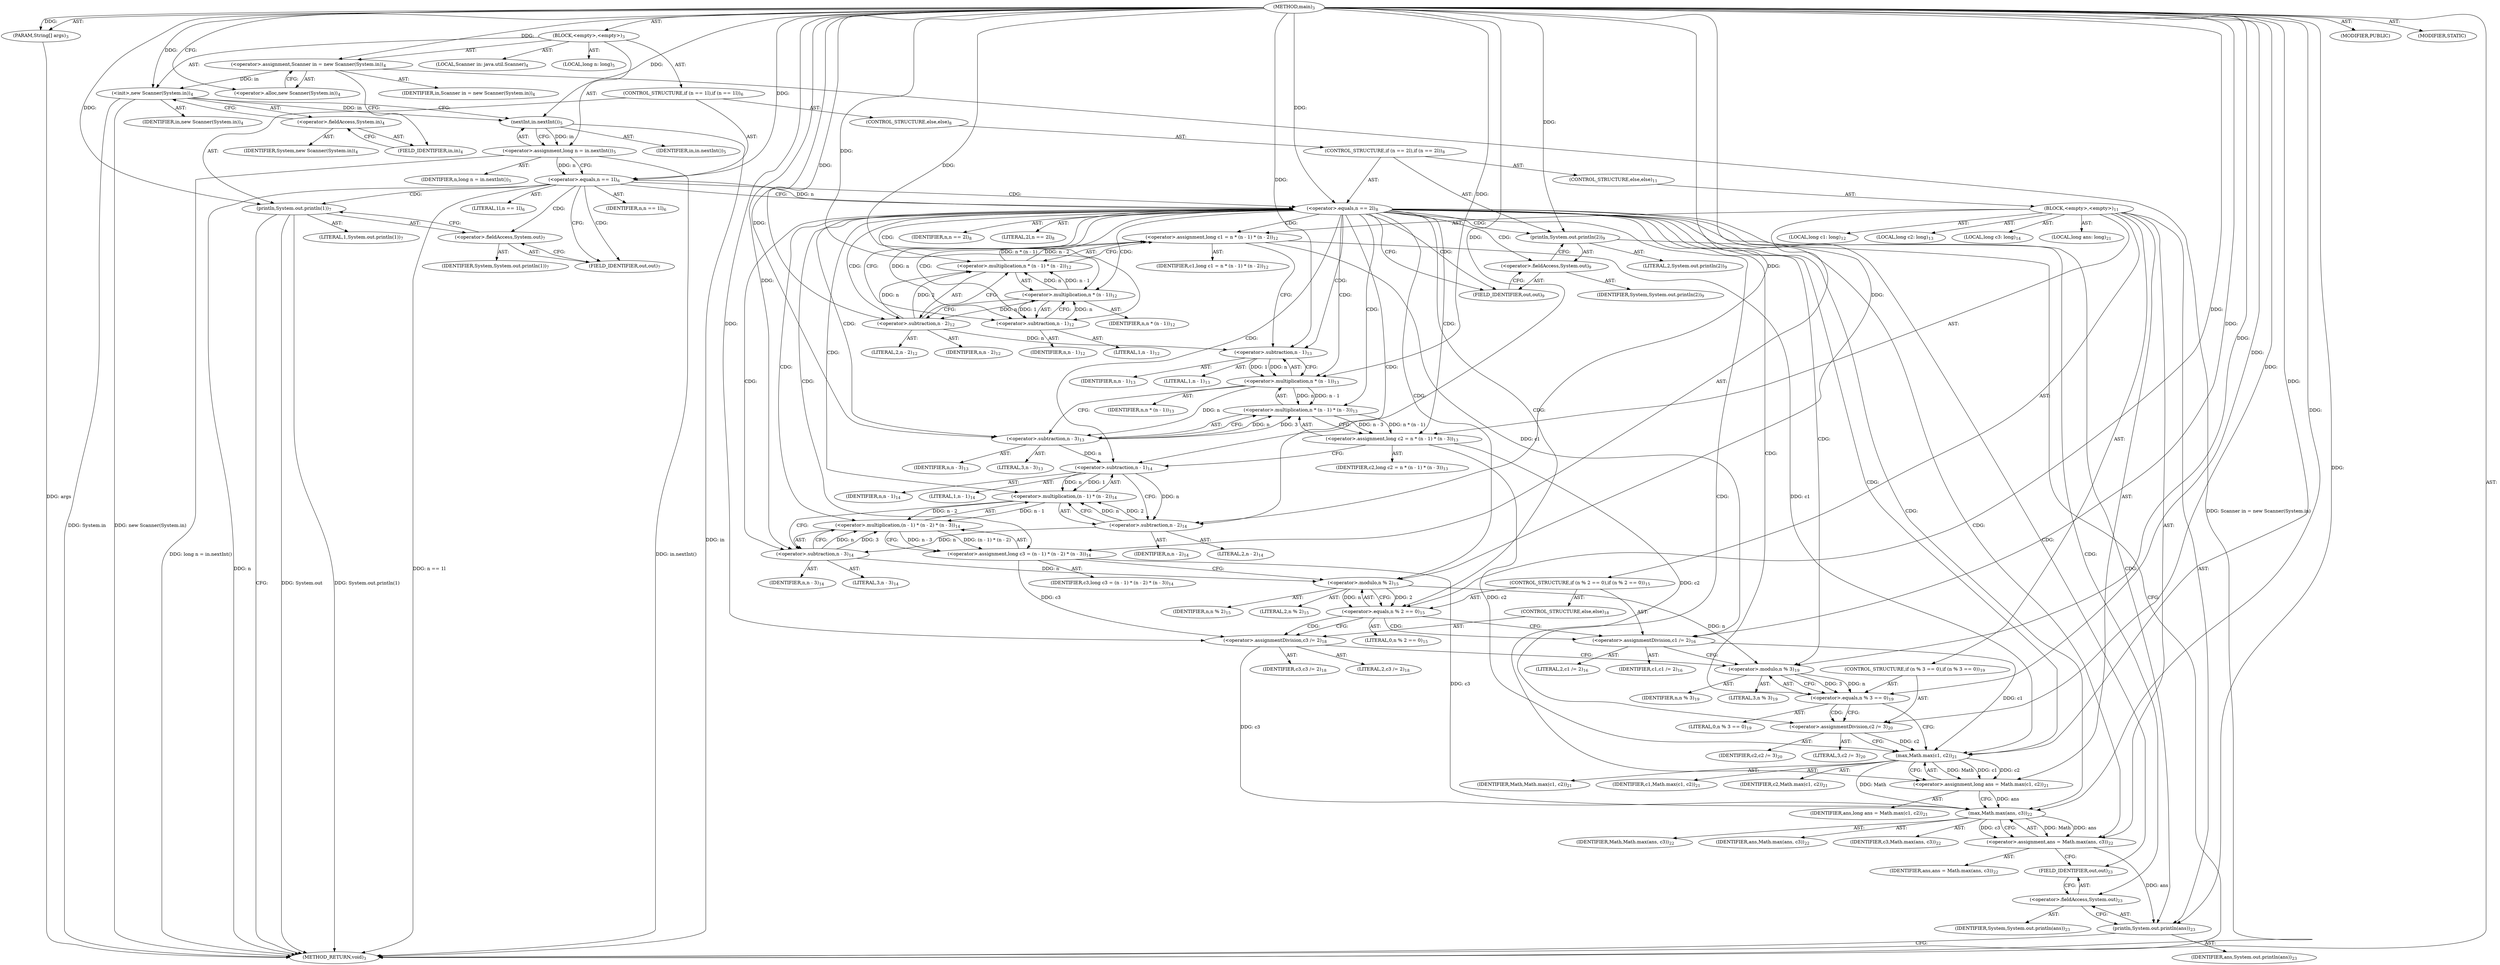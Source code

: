 digraph "main" {  
"19" [label = <(METHOD,main)<SUB>3</SUB>> ]
"20" [label = <(PARAM,String[] args)<SUB>3</SUB>> ]
"21" [label = <(BLOCK,&lt;empty&gt;,&lt;empty&gt;)<SUB>3</SUB>> ]
"4" [label = <(LOCAL,Scanner in: java.util.Scanner)<SUB>4</SUB>> ]
"22" [label = <(&lt;operator&gt;.assignment,Scanner in = new Scanner(System.in))<SUB>4</SUB>> ]
"23" [label = <(IDENTIFIER,in,Scanner in = new Scanner(System.in))<SUB>4</SUB>> ]
"24" [label = <(&lt;operator&gt;.alloc,new Scanner(System.in))<SUB>4</SUB>> ]
"25" [label = <(&lt;init&gt;,new Scanner(System.in))<SUB>4</SUB>> ]
"3" [label = <(IDENTIFIER,in,new Scanner(System.in))<SUB>4</SUB>> ]
"26" [label = <(&lt;operator&gt;.fieldAccess,System.in)<SUB>4</SUB>> ]
"27" [label = <(IDENTIFIER,System,new Scanner(System.in))<SUB>4</SUB>> ]
"28" [label = <(FIELD_IDENTIFIER,in,in)<SUB>4</SUB>> ]
"29" [label = <(LOCAL,long n: long)<SUB>5</SUB>> ]
"30" [label = <(&lt;operator&gt;.assignment,long n = in.nextInt())<SUB>5</SUB>> ]
"31" [label = <(IDENTIFIER,n,long n = in.nextInt())<SUB>5</SUB>> ]
"32" [label = <(nextInt,in.nextInt())<SUB>5</SUB>> ]
"33" [label = <(IDENTIFIER,in,in.nextInt())<SUB>5</SUB>> ]
"34" [label = <(CONTROL_STRUCTURE,if (n == 1l),if (n == 1l))<SUB>6</SUB>> ]
"35" [label = <(&lt;operator&gt;.equals,n == 1l)<SUB>6</SUB>> ]
"36" [label = <(IDENTIFIER,n,n == 1l)<SUB>6</SUB>> ]
"37" [label = <(LITERAL,1l,n == 1l)<SUB>6</SUB>> ]
"38" [label = <(println,System.out.println(1))<SUB>7</SUB>> ]
"39" [label = <(&lt;operator&gt;.fieldAccess,System.out)<SUB>7</SUB>> ]
"40" [label = <(IDENTIFIER,System,System.out.println(1))<SUB>7</SUB>> ]
"41" [label = <(FIELD_IDENTIFIER,out,out)<SUB>7</SUB>> ]
"42" [label = <(LITERAL,1,System.out.println(1))<SUB>7</SUB>> ]
"43" [label = <(CONTROL_STRUCTURE,else,else)<SUB>8</SUB>> ]
"44" [label = <(CONTROL_STRUCTURE,if (n == 2l),if (n == 2l))<SUB>8</SUB>> ]
"45" [label = <(&lt;operator&gt;.equals,n == 2l)<SUB>8</SUB>> ]
"46" [label = <(IDENTIFIER,n,n == 2l)<SUB>8</SUB>> ]
"47" [label = <(LITERAL,2l,n == 2l)<SUB>8</SUB>> ]
"48" [label = <(println,System.out.println(2))<SUB>9</SUB>> ]
"49" [label = <(&lt;operator&gt;.fieldAccess,System.out)<SUB>9</SUB>> ]
"50" [label = <(IDENTIFIER,System,System.out.println(2))<SUB>9</SUB>> ]
"51" [label = <(FIELD_IDENTIFIER,out,out)<SUB>9</SUB>> ]
"52" [label = <(LITERAL,2,System.out.println(2))<SUB>9</SUB>> ]
"53" [label = <(CONTROL_STRUCTURE,else,else)<SUB>11</SUB>> ]
"54" [label = <(BLOCK,&lt;empty&gt;,&lt;empty&gt;)<SUB>11</SUB>> ]
"55" [label = <(LOCAL,long c1: long)<SUB>12</SUB>> ]
"56" [label = <(&lt;operator&gt;.assignment,long c1 = n * (n - 1) * (n - 2))<SUB>12</SUB>> ]
"57" [label = <(IDENTIFIER,c1,long c1 = n * (n - 1) * (n - 2))<SUB>12</SUB>> ]
"58" [label = <(&lt;operator&gt;.multiplication,n * (n - 1) * (n - 2))<SUB>12</SUB>> ]
"59" [label = <(&lt;operator&gt;.multiplication,n * (n - 1))<SUB>12</SUB>> ]
"60" [label = <(IDENTIFIER,n,n * (n - 1))<SUB>12</SUB>> ]
"61" [label = <(&lt;operator&gt;.subtraction,n - 1)<SUB>12</SUB>> ]
"62" [label = <(IDENTIFIER,n,n - 1)<SUB>12</SUB>> ]
"63" [label = <(LITERAL,1,n - 1)<SUB>12</SUB>> ]
"64" [label = <(&lt;operator&gt;.subtraction,n - 2)<SUB>12</SUB>> ]
"65" [label = <(IDENTIFIER,n,n - 2)<SUB>12</SUB>> ]
"66" [label = <(LITERAL,2,n - 2)<SUB>12</SUB>> ]
"67" [label = <(LOCAL,long c2: long)<SUB>13</SUB>> ]
"68" [label = <(&lt;operator&gt;.assignment,long c2 = n * (n - 1) * (n - 3))<SUB>13</SUB>> ]
"69" [label = <(IDENTIFIER,c2,long c2 = n * (n - 1) * (n - 3))<SUB>13</SUB>> ]
"70" [label = <(&lt;operator&gt;.multiplication,n * (n - 1) * (n - 3))<SUB>13</SUB>> ]
"71" [label = <(&lt;operator&gt;.multiplication,n * (n - 1))<SUB>13</SUB>> ]
"72" [label = <(IDENTIFIER,n,n * (n - 1))<SUB>13</SUB>> ]
"73" [label = <(&lt;operator&gt;.subtraction,n - 1)<SUB>13</SUB>> ]
"74" [label = <(IDENTIFIER,n,n - 1)<SUB>13</SUB>> ]
"75" [label = <(LITERAL,1,n - 1)<SUB>13</SUB>> ]
"76" [label = <(&lt;operator&gt;.subtraction,n - 3)<SUB>13</SUB>> ]
"77" [label = <(IDENTIFIER,n,n - 3)<SUB>13</SUB>> ]
"78" [label = <(LITERAL,3,n - 3)<SUB>13</SUB>> ]
"79" [label = <(LOCAL,long c3: long)<SUB>14</SUB>> ]
"80" [label = <(&lt;operator&gt;.assignment,long c3 = (n - 1) * (n - 2) * (n - 3))<SUB>14</SUB>> ]
"81" [label = <(IDENTIFIER,c3,long c3 = (n - 1) * (n - 2) * (n - 3))<SUB>14</SUB>> ]
"82" [label = <(&lt;operator&gt;.multiplication,(n - 1) * (n - 2) * (n - 3))<SUB>14</SUB>> ]
"83" [label = <(&lt;operator&gt;.multiplication,(n - 1) * (n - 2))<SUB>14</SUB>> ]
"84" [label = <(&lt;operator&gt;.subtraction,n - 1)<SUB>14</SUB>> ]
"85" [label = <(IDENTIFIER,n,n - 1)<SUB>14</SUB>> ]
"86" [label = <(LITERAL,1,n - 1)<SUB>14</SUB>> ]
"87" [label = <(&lt;operator&gt;.subtraction,n - 2)<SUB>14</SUB>> ]
"88" [label = <(IDENTIFIER,n,n - 2)<SUB>14</SUB>> ]
"89" [label = <(LITERAL,2,n - 2)<SUB>14</SUB>> ]
"90" [label = <(&lt;operator&gt;.subtraction,n - 3)<SUB>14</SUB>> ]
"91" [label = <(IDENTIFIER,n,n - 3)<SUB>14</SUB>> ]
"92" [label = <(LITERAL,3,n - 3)<SUB>14</SUB>> ]
"93" [label = <(CONTROL_STRUCTURE,if (n % 2 == 0),if (n % 2 == 0))<SUB>15</SUB>> ]
"94" [label = <(&lt;operator&gt;.equals,n % 2 == 0)<SUB>15</SUB>> ]
"95" [label = <(&lt;operator&gt;.modulo,n % 2)<SUB>15</SUB>> ]
"96" [label = <(IDENTIFIER,n,n % 2)<SUB>15</SUB>> ]
"97" [label = <(LITERAL,2,n % 2)<SUB>15</SUB>> ]
"98" [label = <(LITERAL,0,n % 2 == 0)<SUB>15</SUB>> ]
"99" [label = <(&lt;operator&gt;.assignmentDivision,c1 /= 2)<SUB>16</SUB>> ]
"100" [label = <(IDENTIFIER,c1,c1 /= 2)<SUB>16</SUB>> ]
"101" [label = <(LITERAL,2,c1 /= 2)<SUB>16</SUB>> ]
"102" [label = <(CONTROL_STRUCTURE,else,else)<SUB>18</SUB>> ]
"103" [label = <(&lt;operator&gt;.assignmentDivision,c3 /= 2)<SUB>18</SUB>> ]
"104" [label = <(IDENTIFIER,c3,c3 /= 2)<SUB>18</SUB>> ]
"105" [label = <(LITERAL,2,c3 /= 2)<SUB>18</SUB>> ]
"106" [label = <(CONTROL_STRUCTURE,if (n % 3 == 0),if (n % 3 == 0))<SUB>19</SUB>> ]
"107" [label = <(&lt;operator&gt;.equals,n % 3 == 0)<SUB>19</SUB>> ]
"108" [label = <(&lt;operator&gt;.modulo,n % 3)<SUB>19</SUB>> ]
"109" [label = <(IDENTIFIER,n,n % 3)<SUB>19</SUB>> ]
"110" [label = <(LITERAL,3,n % 3)<SUB>19</SUB>> ]
"111" [label = <(LITERAL,0,n % 3 == 0)<SUB>19</SUB>> ]
"112" [label = <(&lt;operator&gt;.assignmentDivision,c2 /= 3)<SUB>20</SUB>> ]
"113" [label = <(IDENTIFIER,c2,c2 /= 3)<SUB>20</SUB>> ]
"114" [label = <(LITERAL,3,c2 /= 3)<SUB>20</SUB>> ]
"115" [label = <(LOCAL,long ans: long)<SUB>21</SUB>> ]
"116" [label = <(&lt;operator&gt;.assignment,long ans = Math.max(c1, c2))<SUB>21</SUB>> ]
"117" [label = <(IDENTIFIER,ans,long ans = Math.max(c1, c2))<SUB>21</SUB>> ]
"118" [label = <(max,Math.max(c1, c2))<SUB>21</SUB>> ]
"119" [label = <(IDENTIFIER,Math,Math.max(c1, c2))<SUB>21</SUB>> ]
"120" [label = <(IDENTIFIER,c1,Math.max(c1, c2))<SUB>21</SUB>> ]
"121" [label = <(IDENTIFIER,c2,Math.max(c1, c2))<SUB>21</SUB>> ]
"122" [label = <(&lt;operator&gt;.assignment,ans = Math.max(ans, c3))<SUB>22</SUB>> ]
"123" [label = <(IDENTIFIER,ans,ans = Math.max(ans, c3))<SUB>22</SUB>> ]
"124" [label = <(max,Math.max(ans, c3))<SUB>22</SUB>> ]
"125" [label = <(IDENTIFIER,Math,Math.max(ans, c3))<SUB>22</SUB>> ]
"126" [label = <(IDENTIFIER,ans,Math.max(ans, c3))<SUB>22</SUB>> ]
"127" [label = <(IDENTIFIER,c3,Math.max(ans, c3))<SUB>22</SUB>> ]
"128" [label = <(println,System.out.println(ans))<SUB>23</SUB>> ]
"129" [label = <(&lt;operator&gt;.fieldAccess,System.out)<SUB>23</SUB>> ]
"130" [label = <(IDENTIFIER,System,System.out.println(ans))<SUB>23</SUB>> ]
"131" [label = <(FIELD_IDENTIFIER,out,out)<SUB>23</SUB>> ]
"132" [label = <(IDENTIFIER,ans,System.out.println(ans))<SUB>23</SUB>> ]
"133" [label = <(MODIFIER,PUBLIC)> ]
"134" [label = <(MODIFIER,STATIC)> ]
"135" [label = <(METHOD_RETURN,void)<SUB>3</SUB>> ]
  "19" -> "20"  [ label = "AST: "] 
  "19" -> "21"  [ label = "AST: "] 
  "19" -> "133"  [ label = "AST: "] 
  "19" -> "134"  [ label = "AST: "] 
  "19" -> "135"  [ label = "AST: "] 
  "21" -> "4"  [ label = "AST: "] 
  "21" -> "22"  [ label = "AST: "] 
  "21" -> "25"  [ label = "AST: "] 
  "21" -> "29"  [ label = "AST: "] 
  "21" -> "30"  [ label = "AST: "] 
  "21" -> "34"  [ label = "AST: "] 
  "22" -> "23"  [ label = "AST: "] 
  "22" -> "24"  [ label = "AST: "] 
  "25" -> "3"  [ label = "AST: "] 
  "25" -> "26"  [ label = "AST: "] 
  "26" -> "27"  [ label = "AST: "] 
  "26" -> "28"  [ label = "AST: "] 
  "30" -> "31"  [ label = "AST: "] 
  "30" -> "32"  [ label = "AST: "] 
  "32" -> "33"  [ label = "AST: "] 
  "34" -> "35"  [ label = "AST: "] 
  "34" -> "38"  [ label = "AST: "] 
  "34" -> "43"  [ label = "AST: "] 
  "35" -> "36"  [ label = "AST: "] 
  "35" -> "37"  [ label = "AST: "] 
  "38" -> "39"  [ label = "AST: "] 
  "38" -> "42"  [ label = "AST: "] 
  "39" -> "40"  [ label = "AST: "] 
  "39" -> "41"  [ label = "AST: "] 
  "43" -> "44"  [ label = "AST: "] 
  "44" -> "45"  [ label = "AST: "] 
  "44" -> "48"  [ label = "AST: "] 
  "44" -> "53"  [ label = "AST: "] 
  "45" -> "46"  [ label = "AST: "] 
  "45" -> "47"  [ label = "AST: "] 
  "48" -> "49"  [ label = "AST: "] 
  "48" -> "52"  [ label = "AST: "] 
  "49" -> "50"  [ label = "AST: "] 
  "49" -> "51"  [ label = "AST: "] 
  "53" -> "54"  [ label = "AST: "] 
  "54" -> "55"  [ label = "AST: "] 
  "54" -> "56"  [ label = "AST: "] 
  "54" -> "67"  [ label = "AST: "] 
  "54" -> "68"  [ label = "AST: "] 
  "54" -> "79"  [ label = "AST: "] 
  "54" -> "80"  [ label = "AST: "] 
  "54" -> "93"  [ label = "AST: "] 
  "54" -> "106"  [ label = "AST: "] 
  "54" -> "115"  [ label = "AST: "] 
  "54" -> "116"  [ label = "AST: "] 
  "54" -> "122"  [ label = "AST: "] 
  "54" -> "128"  [ label = "AST: "] 
  "56" -> "57"  [ label = "AST: "] 
  "56" -> "58"  [ label = "AST: "] 
  "58" -> "59"  [ label = "AST: "] 
  "58" -> "64"  [ label = "AST: "] 
  "59" -> "60"  [ label = "AST: "] 
  "59" -> "61"  [ label = "AST: "] 
  "61" -> "62"  [ label = "AST: "] 
  "61" -> "63"  [ label = "AST: "] 
  "64" -> "65"  [ label = "AST: "] 
  "64" -> "66"  [ label = "AST: "] 
  "68" -> "69"  [ label = "AST: "] 
  "68" -> "70"  [ label = "AST: "] 
  "70" -> "71"  [ label = "AST: "] 
  "70" -> "76"  [ label = "AST: "] 
  "71" -> "72"  [ label = "AST: "] 
  "71" -> "73"  [ label = "AST: "] 
  "73" -> "74"  [ label = "AST: "] 
  "73" -> "75"  [ label = "AST: "] 
  "76" -> "77"  [ label = "AST: "] 
  "76" -> "78"  [ label = "AST: "] 
  "80" -> "81"  [ label = "AST: "] 
  "80" -> "82"  [ label = "AST: "] 
  "82" -> "83"  [ label = "AST: "] 
  "82" -> "90"  [ label = "AST: "] 
  "83" -> "84"  [ label = "AST: "] 
  "83" -> "87"  [ label = "AST: "] 
  "84" -> "85"  [ label = "AST: "] 
  "84" -> "86"  [ label = "AST: "] 
  "87" -> "88"  [ label = "AST: "] 
  "87" -> "89"  [ label = "AST: "] 
  "90" -> "91"  [ label = "AST: "] 
  "90" -> "92"  [ label = "AST: "] 
  "93" -> "94"  [ label = "AST: "] 
  "93" -> "99"  [ label = "AST: "] 
  "93" -> "102"  [ label = "AST: "] 
  "94" -> "95"  [ label = "AST: "] 
  "94" -> "98"  [ label = "AST: "] 
  "95" -> "96"  [ label = "AST: "] 
  "95" -> "97"  [ label = "AST: "] 
  "99" -> "100"  [ label = "AST: "] 
  "99" -> "101"  [ label = "AST: "] 
  "102" -> "103"  [ label = "AST: "] 
  "103" -> "104"  [ label = "AST: "] 
  "103" -> "105"  [ label = "AST: "] 
  "106" -> "107"  [ label = "AST: "] 
  "106" -> "112"  [ label = "AST: "] 
  "107" -> "108"  [ label = "AST: "] 
  "107" -> "111"  [ label = "AST: "] 
  "108" -> "109"  [ label = "AST: "] 
  "108" -> "110"  [ label = "AST: "] 
  "112" -> "113"  [ label = "AST: "] 
  "112" -> "114"  [ label = "AST: "] 
  "116" -> "117"  [ label = "AST: "] 
  "116" -> "118"  [ label = "AST: "] 
  "118" -> "119"  [ label = "AST: "] 
  "118" -> "120"  [ label = "AST: "] 
  "118" -> "121"  [ label = "AST: "] 
  "122" -> "123"  [ label = "AST: "] 
  "122" -> "124"  [ label = "AST: "] 
  "124" -> "125"  [ label = "AST: "] 
  "124" -> "126"  [ label = "AST: "] 
  "124" -> "127"  [ label = "AST: "] 
  "128" -> "129"  [ label = "AST: "] 
  "128" -> "132"  [ label = "AST: "] 
  "129" -> "130"  [ label = "AST: "] 
  "129" -> "131"  [ label = "AST: "] 
  "22" -> "28"  [ label = "CFG: "] 
  "25" -> "32"  [ label = "CFG: "] 
  "30" -> "35"  [ label = "CFG: "] 
  "24" -> "22"  [ label = "CFG: "] 
  "26" -> "25"  [ label = "CFG: "] 
  "32" -> "30"  [ label = "CFG: "] 
  "35" -> "41"  [ label = "CFG: "] 
  "35" -> "45"  [ label = "CFG: "] 
  "38" -> "135"  [ label = "CFG: "] 
  "28" -> "26"  [ label = "CFG: "] 
  "39" -> "38"  [ label = "CFG: "] 
  "41" -> "39"  [ label = "CFG: "] 
  "45" -> "51"  [ label = "CFG: "] 
  "45" -> "61"  [ label = "CFG: "] 
  "48" -> "135"  [ label = "CFG: "] 
  "49" -> "48"  [ label = "CFG: "] 
  "51" -> "49"  [ label = "CFG: "] 
  "56" -> "73"  [ label = "CFG: "] 
  "68" -> "84"  [ label = "CFG: "] 
  "80" -> "95"  [ label = "CFG: "] 
  "116" -> "124"  [ label = "CFG: "] 
  "122" -> "131"  [ label = "CFG: "] 
  "128" -> "135"  [ label = "CFG: "] 
  "58" -> "56"  [ label = "CFG: "] 
  "70" -> "68"  [ label = "CFG: "] 
  "82" -> "80"  [ label = "CFG: "] 
  "94" -> "99"  [ label = "CFG: "] 
  "94" -> "103"  [ label = "CFG: "] 
  "99" -> "108"  [ label = "CFG: "] 
  "107" -> "112"  [ label = "CFG: "] 
  "107" -> "118"  [ label = "CFG: "] 
  "112" -> "118"  [ label = "CFG: "] 
  "118" -> "116"  [ label = "CFG: "] 
  "124" -> "122"  [ label = "CFG: "] 
  "129" -> "128"  [ label = "CFG: "] 
  "59" -> "64"  [ label = "CFG: "] 
  "64" -> "58"  [ label = "CFG: "] 
  "71" -> "76"  [ label = "CFG: "] 
  "76" -> "70"  [ label = "CFG: "] 
  "83" -> "90"  [ label = "CFG: "] 
  "90" -> "82"  [ label = "CFG: "] 
  "95" -> "94"  [ label = "CFG: "] 
  "103" -> "108"  [ label = "CFG: "] 
  "108" -> "107"  [ label = "CFG: "] 
  "131" -> "129"  [ label = "CFG: "] 
  "61" -> "59"  [ label = "CFG: "] 
  "73" -> "71"  [ label = "CFG: "] 
  "84" -> "87"  [ label = "CFG: "] 
  "87" -> "83"  [ label = "CFG: "] 
  "19" -> "24"  [ label = "CFG: "] 
  "20" -> "135"  [ label = "DDG: args"] 
  "22" -> "135"  [ label = "DDG: Scanner in = new Scanner(System.in)"] 
  "25" -> "135"  [ label = "DDG: System.in"] 
  "25" -> "135"  [ label = "DDG: new Scanner(System.in)"] 
  "32" -> "135"  [ label = "DDG: in"] 
  "30" -> "135"  [ label = "DDG: in.nextInt()"] 
  "30" -> "135"  [ label = "DDG: long n = in.nextInt()"] 
  "35" -> "135"  [ label = "DDG: n"] 
  "35" -> "135"  [ label = "DDG: n == 1l"] 
  "38" -> "135"  [ label = "DDG: System.out"] 
  "38" -> "135"  [ label = "DDG: System.out.println(1)"] 
  "19" -> "20"  [ label = "DDG: "] 
  "19" -> "22"  [ label = "DDG: "] 
  "32" -> "30"  [ label = "DDG: in"] 
  "22" -> "25"  [ label = "DDG: in"] 
  "19" -> "25"  [ label = "DDG: "] 
  "25" -> "32"  [ label = "DDG: in"] 
  "19" -> "32"  [ label = "DDG: "] 
  "30" -> "35"  [ label = "DDG: n"] 
  "19" -> "35"  [ label = "DDG: "] 
  "19" -> "38"  [ label = "DDG: "] 
  "35" -> "45"  [ label = "DDG: n"] 
  "19" -> "45"  [ label = "DDG: "] 
  "19" -> "48"  [ label = "DDG: "] 
  "58" -> "56"  [ label = "DDG: n * (n - 1)"] 
  "58" -> "56"  [ label = "DDG: n - 2"] 
  "70" -> "68"  [ label = "DDG: n * (n - 1)"] 
  "70" -> "68"  [ label = "DDG: n - 3"] 
  "82" -> "80"  [ label = "DDG: (n - 1) * (n - 2)"] 
  "82" -> "80"  [ label = "DDG: n - 3"] 
  "118" -> "116"  [ label = "DDG: Math"] 
  "118" -> "116"  [ label = "DDG: c1"] 
  "118" -> "116"  [ label = "DDG: c2"] 
  "124" -> "122"  [ label = "DDG: Math"] 
  "124" -> "122"  [ label = "DDG: ans"] 
  "124" -> "122"  [ label = "DDG: c3"] 
  "19" -> "99"  [ label = "DDG: "] 
  "19" -> "112"  [ label = "DDG: "] 
  "122" -> "128"  [ label = "DDG: ans"] 
  "19" -> "128"  [ label = "DDG: "] 
  "59" -> "58"  [ label = "DDG: n"] 
  "59" -> "58"  [ label = "DDG: n - 1"] 
  "64" -> "58"  [ label = "DDG: n"] 
  "64" -> "58"  [ label = "DDG: 2"] 
  "71" -> "70"  [ label = "DDG: n"] 
  "71" -> "70"  [ label = "DDG: n - 1"] 
  "76" -> "70"  [ label = "DDG: n"] 
  "76" -> "70"  [ label = "DDG: 3"] 
  "83" -> "82"  [ label = "DDG: n - 1"] 
  "83" -> "82"  [ label = "DDG: n - 2"] 
  "90" -> "82"  [ label = "DDG: n"] 
  "90" -> "82"  [ label = "DDG: 3"] 
  "95" -> "94"  [ label = "DDG: n"] 
  "95" -> "94"  [ label = "DDG: 2"] 
  "19" -> "94"  [ label = "DDG: "] 
  "56" -> "99"  [ label = "DDG: c1"] 
  "19" -> "103"  [ label = "DDG: "] 
  "108" -> "107"  [ label = "DDG: n"] 
  "108" -> "107"  [ label = "DDG: 3"] 
  "19" -> "107"  [ label = "DDG: "] 
  "68" -> "112"  [ label = "DDG: c2"] 
  "19" -> "118"  [ label = "DDG: "] 
  "56" -> "118"  [ label = "DDG: c1"] 
  "99" -> "118"  [ label = "DDG: c1"] 
  "68" -> "118"  [ label = "DDG: c2"] 
  "112" -> "118"  [ label = "DDG: c2"] 
  "118" -> "124"  [ label = "DDG: Math"] 
  "19" -> "124"  [ label = "DDG: "] 
  "116" -> "124"  [ label = "DDG: ans"] 
  "80" -> "124"  [ label = "DDG: c3"] 
  "103" -> "124"  [ label = "DDG: c3"] 
  "61" -> "59"  [ label = "DDG: n"] 
  "19" -> "59"  [ label = "DDG: "] 
  "61" -> "59"  [ label = "DDG: 1"] 
  "59" -> "64"  [ label = "DDG: n"] 
  "19" -> "64"  [ label = "DDG: "] 
  "73" -> "71"  [ label = "DDG: n"] 
  "19" -> "71"  [ label = "DDG: "] 
  "73" -> "71"  [ label = "DDG: 1"] 
  "71" -> "76"  [ label = "DDG: n"] 
  "19" -> "76"  [ label = "DDG: "] 
  "84" -> "83"  [ label = "DDG: n"] 
  "84" -> "83"  [ label = "DDG: 1"] 
  "87" -> "83"  [ label = "DDG: n"] 
  "87" -> "83"  [ label = "DDG: 2"] 
  "87" -> "90"  [ label = "DDG: n"] 
  "19" -> "90"  [ label = "DDG: "] 
  "90" -> "95"  [ label = "DDG: n"] 
  "19" -> "95"  [ label = "DDG: "] 
  "80" -> "103"  [ label = "DDG: c3"] 
  "95" -> "108"  [ label = "DDG: n"] 
  "19" -> "108"  [ label = "DDG: "] 
  "45" -> "61"  [ label = "DDG: n"] 
  "19" -> "61"  [ label = "DDG: "] 
  "64" -> "73"  [ label = "DDG: n"] 
  "19" -> "73"  [ label = "DDG: "] 
  "76" -> "84"  [ label = "DDG: n"] 
  "19" -> "84"  [ label = "DDG: "] 
  "84" -> "87"  [ label = "DDG: n"] 
  "19" -> "87"  [ label = "DDG: "] 
  "35" -> "38"  [ label = "CDG: "] 
  "35" -> "45"  [ label = "CDG: "] 
  "35" -> "41"  [ label = "CDG: "] 
  "35" -> "39"  [ label = "CDG: "] 
  "45" -> "107"  [ label = "CDG: "] 
  "45" -> "94"  [ label = "CDG: "] 
  "45" -> "48"  [ label = "CDG: "] 
  "45" -> "68"  [ label = "CDG: "] 
  "45" -> "49"  [ label = "CDG: "] 
  "45" -> "73"  [ label = "CDG: "] 
  "45" -> "64"  [ label = "CDG: "] 
  "45" -> "51"  [ label = "CDG: "] 
  "45" -> "116"  [ label = "CDG: "] 
  "45" -> "122"  [ label = "CDG: "] 
  "45" -> "128"  [ label = "CDG: "] 
  "45" -> "84"  [ label = "CDG: "] 
  "45" -> "131"  [ label = "CDG: "] 
  "45" -> "56"  [ label = "CDG: "] 
  "45" -> "95"  [ label = "CDG: "] 
  "45" -> "76"  [ label = "CDG: "] 
  "45" -> "59"  [ label = "CDG: "] 
  "45" -> "87"  [ label = "CDG: "] 
  "45" -> "129"  [ label = "CDG: "] 
  "45" -> "82"  [ label = "CDG: "] 
  "45" -> "90"  [ label = "CDG: "] 
  "45" -> "80"  [ label = "CDG: "] 
  "45" -> "58"  [ label = "CDG: "] 
  "45" -> "61"  [ label = "CDG: "] 
  "45" -> "83"  [ label = "CDG: "] 
  "45" -> "71"  [ label = "CDG: "] 
  "45" -> "118"  [ label = "CDG: "] 
  "45" -> "70"  [ label = "CDG: "] 
  "45" -> "124"  [ label = "CDG: "] 
  "45" -> "108"  [ label = "CDG: "] 
  "94" -> "99"  [ label = "CDG: "] 
  "94" -> "103"  [ label = "CDG: "] 
  "107" -> "112"  [ label = "CDG: "] 
}
